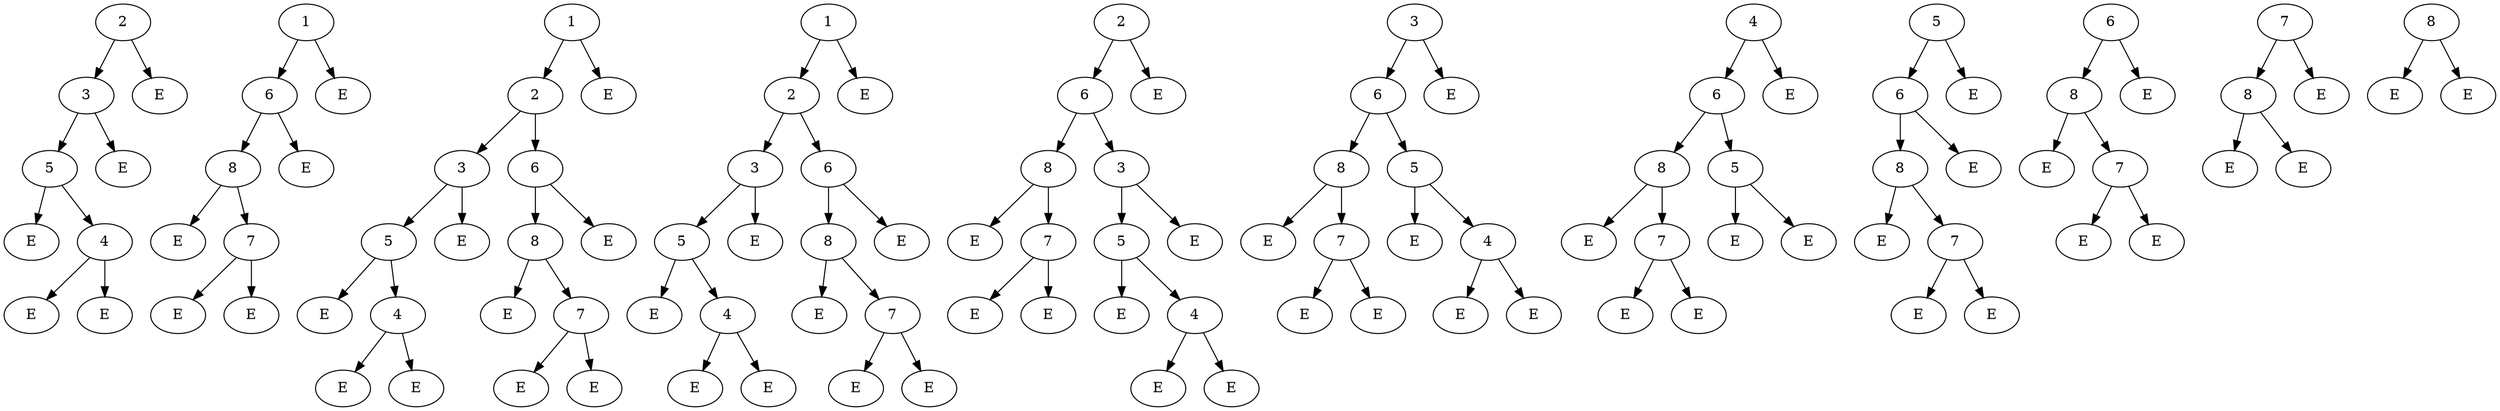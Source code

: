 digraph G {
u1[label="2"];
u2[label="3"];
u3[label="5"];
u4[label="E"];
u5[label="4"];
u6[label="E"];
u7[label="E"];
u8[label="E"];
u9[label="E"];
u11[label="1"];
u12[label="6"];
u13[label="8"];
u14[label="E"];
u15[label="7"];
u16[label="E"];
u17[label="E"];
u18[label="E"];
u19[label="E"];
u21[label="1"];
u22[label="2"];
u23[label="3"];
u24[label="5"];
u25[label="E"];
u26[label="4"];
u27[label="E"];
u28[label="E"];
u29[label="E"];
u30[label="6"];
u31[label="8"];
u32[label="E"];
u33[label="7"];
u34[label="E"];
u35[label="E"];
u36[label="E"];
u37[label="E"];
u39[label="1"];
u40[label="2"];
u41[label="3"];
u42[label="5"];
u43[label="E"];
u44[label="4"];
u45[label="E"];
u46[label="E"];
u47[label="E"];
u48[label="6"];
u49[label="8"];
u50[label="E"];
u51[label="7"];
u52[label="E"];
u53[label="E"];
u54[label="E"];
u55[label="E"];
u57[label="2"];
u58[label="6"];
u59[label="8"];
u60[label="E"];
u61[label="7"];
u62[label="E"];
u63[label="E"];
u64[label="3"];
u65[label="5"];
u66[label="E"];
u67[label="4"];
u68[label="E"];
u69[label="E"];
u70[label="E"];
u71[label="E"];
u73[label="3"];
u74[label="6"];
u75[label="8"];
u76[label="E"];
u77[label="7"];
u78[label="E"];
u79[label="E"];
u80[label="5"];
u81[label="E"];
u82[label="4"];
u83[label="E"];
u84[label="E"];
u85[label="E"];
u87[label="4"];
u88[label="6"];
u89[label="8"];
u90[label="E"];
u91[label="7"];
u92[label="E"];
u93[label="E"];
u94[label="5"];
u95[label="E"];
u96[label="E"];
u97[label="E"];
u99[label="5"];
u100[label="6"];
u101[label="8"];
u102[label="E"];
u103[label="7"];
u104[label="E"];
u105[label="E"];
u106[label="E"];
u107[label="E"];
u109[label="6"];
u110[label="8"];
u111[label="E"];
u112[label="7"];
u113[label="E"];
u114[label="E"];
u115[label="E"];
u117[label="7"];
u118[label="8"];
u119[label="E"];
u120[label="E"];
u121[label="E"];
u123[label="8"];
u124[label="E"];
u125[label="E"];
u1 -> u2[label=""];
u1 -> u9[label=""];
u2 -> u3[label=""];
u2 -> u8[label=""];
u3 -> u4[label=""];
u3 -> u5[label=""];
u5 -> u6[label=""];
u5 -> u7[label=""];
u11 -> u12[label=""];
u11 -> u19[label=""];
u12 -> u13[label=""];
u12 -> u18[label=""];
u13 -> u14[label=""];
u13 -> u15[label=""];
u15 -> u16[label=""];
u15 -> u17[label=""];
u21 -> u22[label=""];
u21 -> u37[label=""];
u22 -> u23[label=""];
u22 -> u30[label=""];
u23 -> u24[label=""];
u23 -> u29[label=""];
u24 -> u25[label=""];
u24 -> u26[label=""];
u26 -> u27[label=""];
u26 -> u28[label=""];
u30 -> u31[label=""];
u30 -> u36[label=""];
u31 -> u32[label=""];
u31 -> u33[label=""];
u33 -> u34[label=""];
u33 -> u35[label=""];
u39 -> u40[label=""];
u39 -> u55[label=""];
u40 -> u41[label=""];
u40 -> u48[label=""];
u41 -> u42[label=""];
u41 -> u47[label=""];
u42 -> u43[label=""];
u42 -> u44[label=""];
u44 -> u45[label=""];
u44 -> u46[label=""];
u48 -> u49[label=""];
u48 -> u54[label=""];
u49 -> u50[label=""];
u49 -> u51[label=""];
u51 -> u52[label=""];
u51 -> u53[label=""];
u57 -> u58[label=""];
u57 -> u71[label=""];
u58 -> u59[label=""];
u58 -> u64[label=""];
u59 -> u60[label=""];
u59 -> u61[label=""];
u61 -> u62[label=""];
u61 -> u63[label=""];
u64 -> u65[label=""];
u64 -> u70[label=""];
u65 -> u66[label=""];
u65 -> u67[label=""];
u67 -> u68[label=""];
u67 -> u69[label=""];
u73 -> u74[label=""];
u73 -> u85[label=""];
u74 -> u75[label=""];
u74 -> u80[label=""];
u75 -> u76[label=""];
u75 -> u77[label=""];
u77 -> u78[label=""];
u77 -> u79[label=""];
u80 -> u81[label=""];
u80 -> u82[label=""];
u82 -> u83[label=""];
u82 -> u84[label=""];
u87 -> u88[label=""];
u87 -> u97[label=""];
u88 -> u89[label=""];
u88 -> u94[label=""];
u89 -> u90[label=""];
u89 -> u91[label=""];
u91 -> u92[label=""];
u91 -> u93[label=""];
u94 -> u95[label=""];
u94 -> u96[label=""];
u99 -> u100[label=""];
u99 -> u107[label=""];
u100 -> u101[label=""];
u100 -> u106[label=""];
u101 -> u102[label=""];
u101 -> u103[label=""];
u103 -> u104[label=""];
u103 -> u105[label=""];
u109 -> u110[label=""];
u109 -> u115[label=""];
u110 -> u111[label=""];
u110 -> u112[label=""];
u112 -> u113[label=""];
u112 -> u114[label=""];
u117 -> u118[label=""];
u117 -> u121[label=""];
u118 -> u119[label=""];
u118 -> u120[label=""];
u123 -> u124[label=""];
u123 -> u125[label=""];

}
